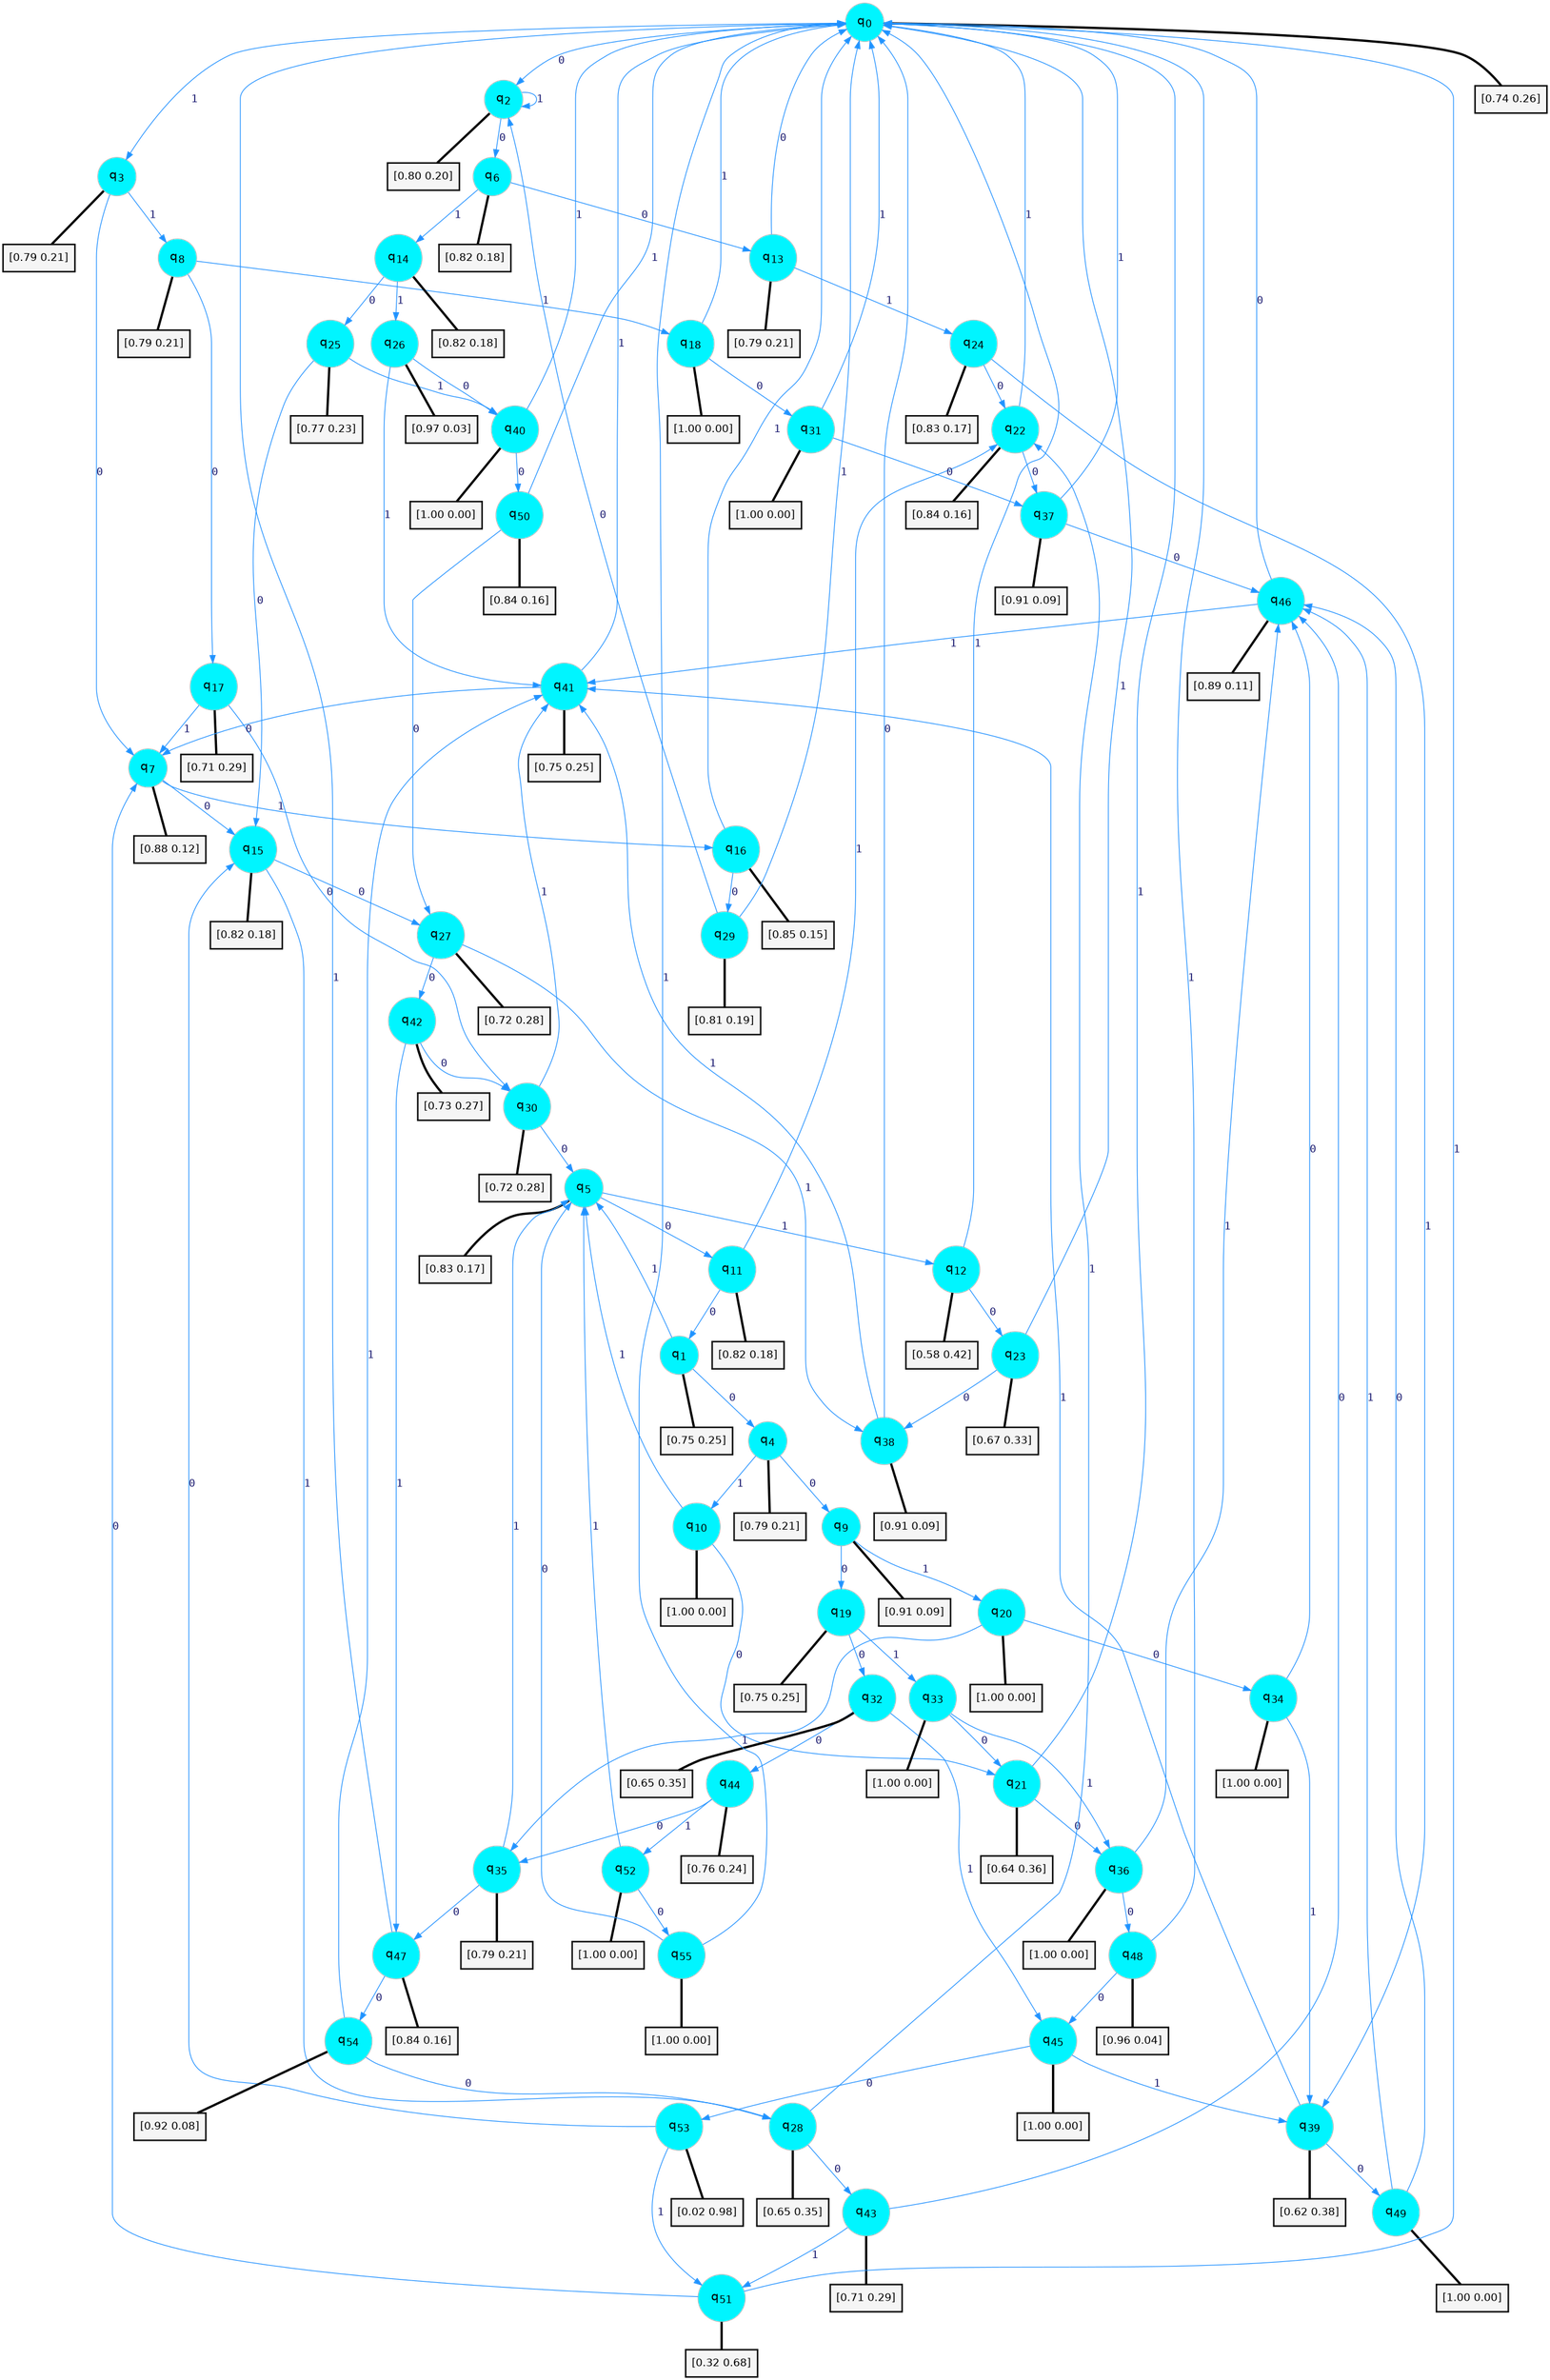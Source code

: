 digraph G {
graph [
bgcolor=transparent, dpi=300, rankdir=TD, size="40,25"];
node [
color=gray, fillcolor=turquoise1, fontcolor=black, fontname=Helvetica, fontsize=16, fontweight=bold, shape=circle, style=filled];
edge [
arrowsize=1, color=dodgerblue1, fontcolor=midnightblue, fontname=courier, fontweight=bold, penwidth=1, style=solid, weight=20];
0[label=<q<SUB>0</SUB>>];
1[label=<q<SUB>1</SUB>>];
2[label=<q<SUB>2</SUB>>];
3[label=<q<SUB>3</SUB>>];
4[label=<q<SUB>4</SUB>>];
5[label=<q<SUB>5</SUB>>];
6[label=<q<SUB>6</SUB>>];
7[label=<q<SUB>7</SUB>>];
8[label=<q<SUB>8</SUB>>];
9[label=<q<SUB>9</SUB>>];
10[label=<q<SUB>10</SUB>>];
11[label=<q<SUB>11</SUB>>];
12[label=<q<SUB>12</SUB>>];
13[label=<q<SUB>13</SUB>>];
14[label=<q<SUB>14</SUB>>];
15[label=<q<SUB>15</SUB>>];
16[label=<q<SUB>16</SUB>>];
17[label=<q<SUB>17</SUB>>];
18[label=<q<SUB>18</SUB>>];
19[label=<q<SUB>19</SUB>>];
20[label=<q<SUB>20</SUB>>];
21[label=<q<SUB>21</SUB>>];
22[label=<q<SUB>22</SUB>>];
23[label=<q<SUB>23</SUB>>];
24[label=<q<SUB>24</SUB>>];
25[label=<q<SUB>25</SUB>>];
26[label=<q<SUB>26</SUB>>];
27[label=<q<SUB>27</SUB>>];
28[label=<q<SUB>28</SUB>>];
29[label=<q<SUB>29</SUB>>];
30[label=<q<SUB>30</SUB>>];
31[label=<q<SUB>31</SUB>>];
32[label=<q<SUB>32</SUB>>];
33[label=<q<SUB>33</SUB>>];
34[label=<q<SUB>34</SUB>>];
35[label=<q<SUB>35</SUB>>];
36[label=<q<SUB>36</SUB>>];
37[label=<q<SUB>37</SUB>>];
38[label=<q<SUB>38</SUB>>];
39[label=<q<SUB>39</SUB>>];
40[label=<q<SUB>40</SUB>>];
41[label=<q<SUB>41</SUB>>];
42[label=<q<SUB>42</SUB>>];
43[label=<q<SUB>43</SUB>>];
44[label=<q<SUB>44</SUB>>];
45[label=<q<SUB>45</SUB>>];
46[label=<q<SUB>46</SUB>>];
47[label=<q<SUB>47</SUB>>];
48[label=<q<SUB>48</SUB>>];
49[label=<q<SUB>49</SUB>>];
50[label=<q<SUB>50</SUB>>];
51[label=<q<SUB>51</SUB>>];
52[label=<q<SUB>52</SUB>>];
53[label=<q<SUB>53</SUB>>];
54[label=<q<SUB>54</SUB>>];
55[label=<q<SUB>55</SUB>>];
56[label="[0.74 0.26]", shape=box,fontcolor=black, fontname=Helvetica, fontsize=14, penwidth=2, fillcolor=whitesmoke,color=black];
57[label="[0.75 0.25]", shape=box,fontcolor=black, fontname=Helvetica, fontsize=14, penwidth=2, fillcolor=whitesmoke,color=black];
58[label="[0.80 0.20]", shape=box,fontcolor=black, fontname=Helvetica, fontsize=14, penwidth=2, fillcolor=whitesmoke,color=black];
59[label="[0.79 0.21]", shape=box,fontcolor=black, fontname=Helvetica, fontsize=14, penwidth=2, fillcolor=whitesmoke,color=black];
60[label="[0.79 0.21]", shape=box,fontcolor=black, fontname=Helvetica, fontsize=14, penwidth=2, fillcolor=whitesmoke,color=black];
61[label="[0.83 0.17]", shape=box,fontcolor=black, fontname=Helvetica, fontsize=14, penwidth=2, fillcolor=whitesmoke,color=black];
62[label="[0.82 0.18]", shape=box,fontcolor=black, fontname=Helvetica, fontsize=14, penwidth=2, fillcolor=whitesmoke,color=black];
63[label="[0.88 0.12]", shape=box,fontcolor=black, fontname=Helvetica, fontsize=14, penwidth=2, fillcolor=whitesmoke,color=black];
64[label="[0.79 0.21]", shape=box,fontcolor=black, fontname=Helvetica, fontsize=14, penwidth=2, fillcolor=whitesmoke,color=black];
65[label="[0.91 0.09]", shape=box,fontcolor=black, fontname=Helvetica, fontsize=14, penwidth=2, fillcolor=whitesmoke,color=black];
66[label="[1.00 0.00]", shape=box,fontcolor=black, fontname=Helvetica, fontsize=14, penwidth=2, fillcolor=whitesmoke,color=black];
67[label="[0.82 0.18]", shape=box,fontcolor=black, fontname=Helvetica, fontsize=14, penwidth=2, fillcolor=whitesmoke,color=black];
68[label="[0.58 0.42]", shape=box,fontcolor=black, fontname=Helvetica, fontsize=14, penwidth=2, fillcolor=whitesmoke,color=black];
69[label="[0.79 0.21]", shape=box,fontcolor=black, fontname=Helvetica, fontsize=14, penwidth=2, fillcolor=whitesmoke,color=black];
70[label="[0.82 0.18]", shape=box,fontcolor=black, fontname=Helvetica, fontsize=14, penwidth=2, fillcolor=whitesmoke,color=black];
71[label="[0.82 0.18]", shape=box,fontcolor=black, fontname=Helvetica, fontsize=14, penwidth=2, fillcolor=whitesmoke,color=black];
72[label="[0.85 0.15]", shape=box,fontcolor=black, fontname=Helvetica, fontsize=14, penwidth=2, fillcolor=whitesmoke,color=black];
73[label="[0.71 0.29]", shape=box,fontcolor=black, fontname=Helvetica, fontsize=14, penwidth=2, fillcolor=whitesmoke,color=black];
74[label="[1.00 0.00]", shape=box,fontcolor=black, fontname=Helvetica, fontsize=14, penwidth=2, fillcolor=whitesmoke,color=black];
75[label="[0.75 0.25]", shape=box,fontcolor=black, fontname=Helvetica, fontsize=14, penwidth=2, fillcolor=whitesmoke,color=black];
76[label="[1.00 0.00]", shape=box,fontcolor=black, fontname=Helvetica, fontsize=14, penwidth=2, fillcolor=whitesmoke,color=black];
77[label="[0.64 0.36]", shape=box,fontcolor=black, fontname=Helvetica, fontsize=14, penwidth=2, fillcolor=whitesmoke,color=black];
78[label="[0.84 0.16]", shape=box,fontcolor=black, fontname=Helvetica, fontsize=14, penwidth=2, fillcolor=whitesmoke,color=black];
79[label="[0.67 0.33]", shape=box,fontcolor=black, fontname=Helvetica, fontsize=14, penwidth=2, fillcolor=whitesmoke,color=black];
80[label="[0.83 0.17]", shape=box,fontcolor=black, fontname=Helvetica, fontsize=14, penwidth=2, fillcolor=whitesmoke,color=black];
81[label="[0.77 0.23]", shape=box,fontcolor=black, fontname=Helvetica, fontsize=14, penwidth=2, fillcolor=whitesmoke,color=black];
82[label="[0.97 0.03]", shape=box,fontcolor=black, fontname=Helvetica, fontsize=14, penwidth=2, fillcolor=whitesmoke,color=black];
83[label="[0.72 0.28]", shape=box,fontcolor=black, fontname=Helvetica, fontsize=14, penwidth=2, fillcolor=whitesmoke,color=black];
84[label="[0.65 0.35]", shape=box,fontcolor=black, fontname=Helvetica, fontsize=14, penwidth=2, fillcolor=whitesmoke,color=black];
85[label="[0.81 0.19]", shape=box,fontcolor=black, fontname=Helvetica, fontsize=14, penwidth=2, fillcolor=whitesmoke,color=black];
86[label="[0.72 0.28]", shape=box,fontcolor=black, fontname=Helvetica, fontsize=14, penwidth=2, fillcolor=whitesmoke,color=black];
87[label="[1.00 0.00]", shape=box,fontcolor=black, fontname=Helvetica, fontsize=14, penwidth=2, fillcolor=whitesmoke,color=black];
88[label="[0.65 0.35]", shape=box,fontcolor=black, fontname=Helvetica, fontsize=14, penwidth=2, fillcolor=whitesmoke,color=black];
89[label="[1.00 0.00]", shape=box,fontcolor=black, fontname=Helvetica, fontsize=14, penwidth=2, fillcolor=whitesmoke,color=black];
90[label="[1.00 0.00]", shape=box,fontcolor=black, fontname=Helvetica, fontsize=14, penwidth=2, fillcolor=whitesmoke,color=black];
91[label="[0.79 0.21]", shape=box,fontcolor=black, fontname=Helvetica, fontsize=14, penwidth=2, fillcolor=whitesmoke,color=black];
92[label="[1.00 0.00]", shape=box,fontcolor=black, fontname=Helvetica, fontsize=14, penwidth=2, fillcolor=whitesmoke,color=black];
93[label="[0.91 0.09]", shape=box,fontcolor=black, fontname=Helvetica, fontsize=14, penwidth=2, fillcolor=whitesmoke,color=black];
94[label="[0.91 0.09]", shape=box,fontcolor=black, fontname=Helvetica, fontsize=14, penwidth=2, fillcolor=whitesmoke,color=black];
95[label="[0.62 0.38]", shape=box,fontcolor=black, fontname=Helvetica, fontsize=14, penwidth=2, fillcolor=whitesmoke,color=black];
96[label="[1.00 0.00]", shape=box,fontcolor=black, fontname=Helvetica, fontsize=14, penwidth=2, fillcolor=whitesmoke,color=black];
97[label="[0.75 0.25]", shape=box,fontcolor=black, fontname=Helvetica, fontsize=14, penwidth=2, fillcolor=whitesmoke,color=black];
98[label="[0.73 0.27]", shape=box,fontcolor=black, fontname=Helvetica, fontsize=14, penwidth=2, fillcolor=whitesmoke,color=black];
99[label="[0.71 0.29]", shape=box,fontcolor=black, fontname=Helvetica, fontsize=14, penwidth=2, fillcolor=whitesmoke,color=black];
100[label="[0.76 0.24]", shape=box,fontcolor=black, fontname=Helvetica, fontsize=14, penwidth=2, fillcolor=whitesmoke,color=black];
101[label="[1.00 0.00]", shape=box,fontcolor=black, fontname=Helvetica, fontsize=14, penwidth=2, fillcolor=whitesmoke,color=black];
102[label="[0.89 0.11]", shape=box,fontcolor=black, fontname=Helvetica, fontsize=14, penwidth=2, fillcolor=whitesmoke,color=black];
103[label="[0.84 0.16]", shape=box,fontcolor=black, fontname=Helvetica, fontsize=14, penwidth=2, fillcolor=whitesmoke,color=black];
104[label="[0.96 0.04]", shape=box,fontcolor=black, fontname=Helvetica, fontsize=14, penwidth=2, fillcolor=whitesmoke,color=black];
105[label="[1.00 0.00]", shape=box,fontcolor=black, fontname=Helvetica, fontsize=14, penwidth=2, fillcolor=whitesmoke,color=black];
106[label="[0.84 0.16]", shape=box,fontcolor=black, fontname=Helvetica, fontsize=14, penwidth=2, fillcolor=whitesmoke,color=black];
107[label="[0.32 0.68]", shape=box,fontcolor=black, fontname=Helvetica, fontsize=14, penwidth=2, fillcolor=whitesmoke,color=black];
108[label="[1.00 0.00]", shape=box,fontcolor=black, fontname=Helvetica, fontsize=14, penwidth=2, fillcolor=whitesmoke,color=black];
109[label="[0.02 0.98]", shape=box,fontcolor=black, fontname=Helvetica, fontsize=14, penwidth=2, fillcolor=whitesmoke,color=black];
110[label="[0.92 0.08]", shape=box,fontcolor=black, fontname=Helvetica, fontsize=14, penwidth=2, fillcolor=whitesmoke,color=black];
111[label="[1.00 0.00]", shape=box,fontcolor=black, fontname=Helvetica, fontsize=14, penwidth=2, fillcolor=whitesmoke,color=black];
0->2 [label=0];
0->3 [label=1];
0->56 [arrowhead=none, penwidth=3,color=black];
1->4 [label=0];
1->5 [label=1];
1->57 [arrowhead=none, penwidth=3,color=black];
2->6 [label=0];
2->2 [label=1];
2->58 [arrowhead=none, penwidth=3,color=black];
3->7 [label=0];
3->8 [label=1];
3->59 [arrowhead=none, penwidth=3,color=black];
4->9 [label=0];
4->10 [label=1];
4->60 [arrowhead=none, penwidth=3,color=black];
5->11 [label=0];
5->12 [label=1];
5->61 [arrowhead=none, penwidth=3,color=black];
6->13 [label=0];
6->14 [label=1];
6->62 [arrowhead=none, penwidth=3,color=black];
7->15 [label=0];
7->16 [label=1];
7->63 [arrowhead=none, penwidth=3,color=black];
8->17 [label=0];
8->18 [label=1];
8->64 [arrowhead=none, penwidth=3,color=black];
9->19 [label=0];
9->20 [label=1];
9->65 [arrowhead=none, penwidth=3,color=black];
10->21 [label=0];
10->5 [label=1];
10->66 [arrowhead=none, penwidth=3,color=black];
11->1 [label=0];
11->22 [label=1];
11->67 [arrowhead=none, penwidth=3,color=black];
12->23 [label=0];
12->0 [label=1];
12->68 [arrowhead=none, penwidth=3,color=black];
13->0 [label=0];
13->24 [label=1];
13->69 [arrowhead=none, penwidth=3,color=black];
14->25 [label=0];
14->26 [label=1];
14->70 [arrowhead=none, penwidth=3,color=black];
15->27 [label=0];
15->28 [label=1];
15->71 [arrowhead=none, penwidth=3,color=black];
16->29 [label=0];
16->0 [label=1];
16->72 [arrowhead=none, penwidth=3,color=black];
17->30 [label=0];
17->7 [label=1];
17->73 [arrowhead=none, penwidth=3,color=black];
18->31 [label=0];
18->0 [label=1];
18->74 [arrowhead=none, penwidth=3,color=black];
19->32 [label=0];
19->33 [label=1];
19->75 [arrowhead=none, penwidth=3,color=black];
20->34 [label=0];
20->35 [label=1];
20->76 [arrowhead=none, penwidth=3,color=black];
21->36 [label=0];
21->0 [label=1];
21->77 [arrowhead=none, penwidth=3,color=black];
22->37 [label=0];
22->0 [label=1];
22->78 [arrowhead=none, penwidth=3,color=black];
23->38 [label=0];
23->0 [label=1];
23->79 [arrowhead=none, penwidth=3,color=black];
24->22 [label=0];
24->39 [label=1];
24->80 [arrowhead=none, penwidth=3,color=black];
25->15 [label=0];
25->40 [label=1];
25->81 [arrowhead=none, penwidth=3,color=black];
26->40 [label=0];
26->41 [label=1];
26->82 [arrowhead=none, penwidth=3,color=black];
27->42 [label=0];
27->38 [label=1];
27->83 [arrowhead=none, penwidth=3,color=black];
28->43 [label=0];
28->22 [label=1];
28->84 [arrowhead=none, penwidth=3,color=black];
29->2 [label=0];
29->0 [label=1];
29->85 [arrowhead=none, penwidth=3,color=black];
30->5 [label=0];
30->41 [label=1];
30->86 [arrowhead=none, penwidth=3,color=black];
31->37 [label=0];
31->0 [label=1];
31->87 [arrowhead=none, penwidth=3,color=black];
32->44 [label=0];
32->45 [label=1];
32->88 [arrowhead=none, penwidth=3,color=black];
33->21 [label=0];
33->36 [label=1];
33->89 [arrowhead=none, penwidth=3,color=black];
34->46 [label=0];
34->39 [label=1];
34->90 [arrowhead=none, penwidth=3,color=black];
35->47 [label=0];
35->5 [label=1];
35->91 [arrowhead=none, penwidth=3,color=black];
36->48 [label=0];
36->46 [label=1];
36->92 [arrowhead=none, penwidth=3,color=black];
37->46 [label=0];
37->0 [label=1];
37->93 [arrowhead=none, penwidth=3,color=black];
38->0 [label=0];
38->41 [label=1];
38->94 [arrowhead=none, penwidth=3,color=black];
39->49 [label=0];
39->41 [label=1];
39->95 [arrowhead=none, penwidth=3,color=black];
40->50 [label=0];
40->0 [label=1];
40->96 [arrowhead=none, penwidth=3,color=black];
41->7 [label=0];
41->0 [label=1];
41->97 [arrowhead=none, penwidth=3,color=black];
42->30 [label=0];
42->47 [label=1];
42->98 [arrowhead=none, penwidth=3,color=black];
43->46 [label=0];
43->51 [label=1];
43->99 [arrowhead=none, penwidth=3,color=black];
44->35 [label=0];
44->52 [label=1];
44->100 [arrowhead=none, penwidth=3,color=black];
45->53 [label=0];
45->39 [label=1];
45->101 [arrowhead=none, penwidth=3,color=black];
46->0 [label=0];
46->41 [label=1];
46->102 [arrowhead=none, penwidth=3,color=black];
47->54 [label=0];
47->0 [label=1];
47->103 [arrowhead=none, penwidth=3,color=black];
48->45 [label=0];
48->0 [label=1];
48->104 [arrowhead=none, penwidth=3,color=black];
49->46 [label=0];
49->46 [label=1];
49->105 [arrowhead=none, penwidth=3,color=black];
50->27 [label=0];
50->0 [label=1];
50->106 [arrowhead=none, penwidth=3,color=black];
51->7 [label=0];
51->0 [label=1];
51->107 [arrowhead=none, penwidth=3,color=black];
52->55 [label=0];
52->5 [label=1];
52->108 [arrowhead=none, penwidth=3,color=black];
53->15 [label=0];
53->51 [label=1];
53->109 [arrowhead=none, penwidth=3,color=black];
54->28 [label=0];
54->41 [label=1];
54->110 [arrowhead=none, penwidth=3,color=black];
55->5 [label=0];
55->0 [label=1];
55->111 [arrowhead=none, penwidth=3,color=black];
}
